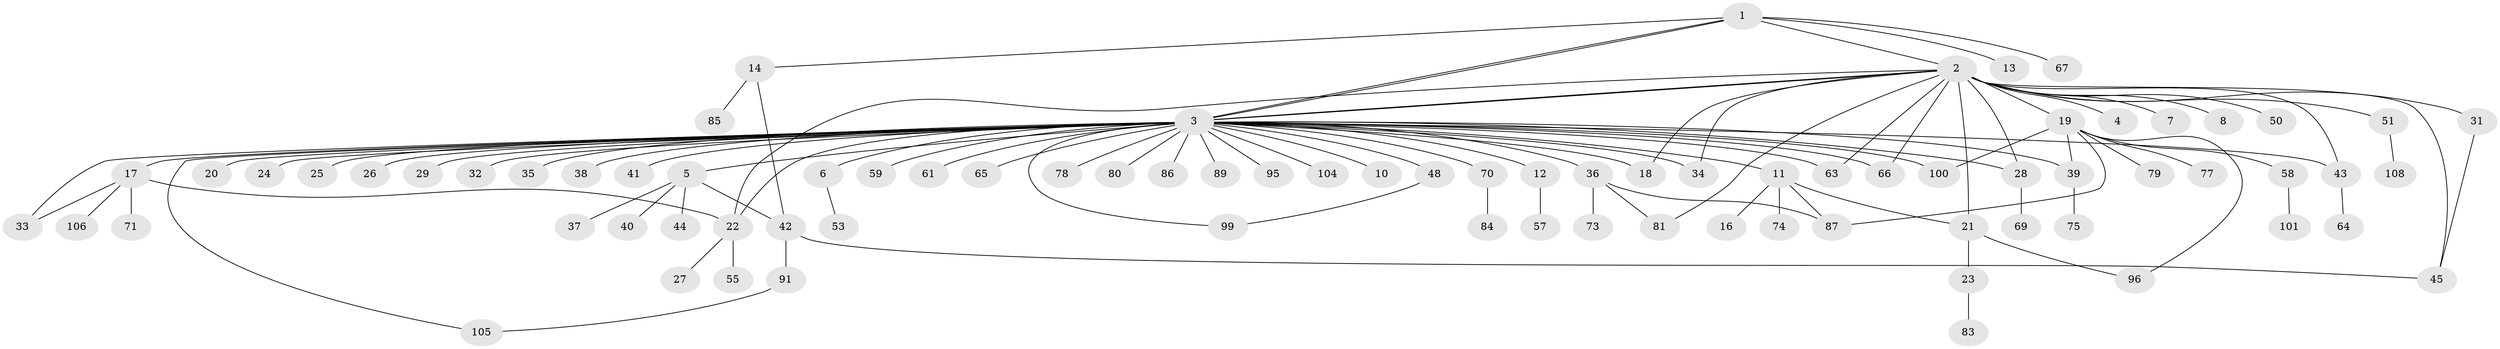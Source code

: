// Generated by graph-tools (version 1.1) at 2025/52/02/27/25 19:52:00]
// undirected, 83 vertices, 106 edges
graph export_dot {
graph [start="1"]
  node [color=gray90,style=filled];
  1 [super="+90"];
  2 [super="+68"];
  3 [super="+15"];
  4;
  5 [super="+52"];
  6;
  7;
  8 [super="+9"];
  10;
  11 [super="+30"];
  12;
  13;
  14 [super="+94"];
  16;
  17 [super="+103"];
  18;
  19 [super="+82"];
  20;
  21 [super="+62"];
  22 [super="+56"];
  23 [super="+54"];
  24;
  25;
  26;
  27;
  28 [super="+46"];
  29 [super="+60"];
  31;
  32;
  33;
  34;
  35;
  36 [super="+49"];
  37 [super="+102"];
  38;
  39 [super="+97"];
  40 [super="+98"];
  41;
  42 [super="+76"];
  43;
  44;
  45 [super="+47"];
  48;
  50;
  51;
  53;
  55;
  57;
  58;
  59;
  61;
  63 [super="+72"];
  64;
  65;
  66;
  67;
  69;
  70;
  71 [super="+92"];
  73;
  74;
  75;
  77;
  78;
  79 [super="+88"];
  80;
  81;
  83;
  84;
  85;
  86;
  87 [super="+93"];
  89;
  91;
  95;
  96 [super="+107"];
  99;
  100;
  101;
  104;
  105;
  106;
  108;
  1 -- 2;
  1 -- 3;
  1 -- 3;
  1 -- 13;
  1 -- 14;
  1 -- 67;
  2 -- 3;
  2 -- 3;
  2 -- 4;
  2 -- 7;
  2 -- 8;
  2 -- 18;
  2 -- 19;
  2 -- 21;
  2 -- 28;
  2 -- 31;
  2 -- 34;
  2 -- 43;
  2 -- 45;
  2 -- 50;
  2 -- 51;
  2 -- 66;
  2 -- 81;
  2 -- 22;
  2 -- 63;
  3 -- 5;
  3 -- 6;
  3 -- 10;
  3 -- 11 [weight=2];
  3 -- 12;
  3 -- 18;
  3 -- 25;
  3 -- 26;
  3 -- 28;
  3 -- 29;
  3 -- 33;
  3 -- 34;
  3 -- 35;
  3 -- 36;
  3 -- 38;
  3 -- 41;
  3 -- 59;
  3 -- 63;
  3 -- 66;
  3 -- 70;
  3 -- 78;
  3 -- 80;
  3 -- 86;
  3 -- 89;
  3 -- 95;
  3 -- 99;
  3 -- 104;
  3 -- 105;
  3 -- 32;
  3 -- 65;
  3 -- 100;
  3 -- 39;
  3 -- 43;
  3 -- 48;
  3 -- 17;
  3 -- 20;
  3 -- 24;
  3 -- 61;
  3 -- 22;
  5 -- 37 [weight=2];
  5 -- 40;
  5 -- 42;
  5 -- 44;
  6 -- 53;
  11 -- 16;
  11 -- 74;
  11 -- 21;
  11 -- 87;
  12 -- 57;
  14 -- 85;
  14 -- 42;
  17 -- 22;
  17 -- 33;
  17 -- 71;
  17 -- 106;
  19 -- 39;
  19 -- 58;
  19 -- 77;
  19 -- 79;
  19 -- 87;
  19 -- 96;
  19 -- 100;
  21 -- 23;
  21 -- 96;
  22 -- 27;
  22 -- 55;
  23 -- 83;
  28 -- 69;
  31 -- 45;
  36 -- 73;
  36 -- 81;
  36 -- 87;
  39 -- 75;
  42 -- 91;
  42 -- 45;
  43 -- 64;
  48 -- 99;
  51 -- 108;
  58 -- 101;
  70 -- 84;
  91 -- 105;
}
